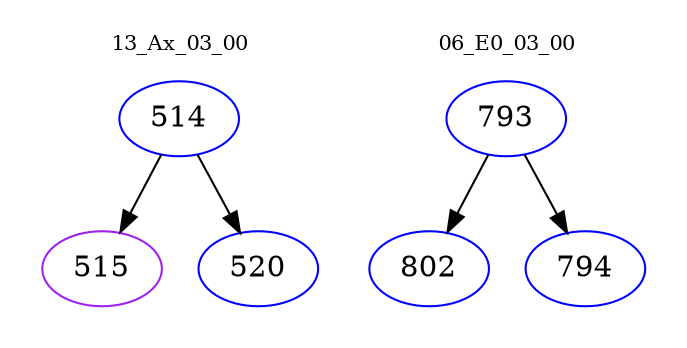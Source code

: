 digraph{
subgraph cluster_0 {
color = white
label = "13_Ax_03_00";
fontsize=10;
T0_514 [label="514", color="blue"]
T0_514 -> T0_515 [color="black"]
T0_515 [label="515", color="purple"]
T0_514 -> T0_520 [color="black"]
T0_520 [label="520", color="blue"]
}
subgraph cluster_1 {
color = white
label = "06_E0_03_00";
fontsize=10;
T1_793 [label="793", color="blue"]
T1_793 -> T1_802 [color="black"]
T1_802 [label="802", color="blue"]
T1_793 -> T1_794 [color="black"]
T1_794 [label="794", color="blue"]
}
}
